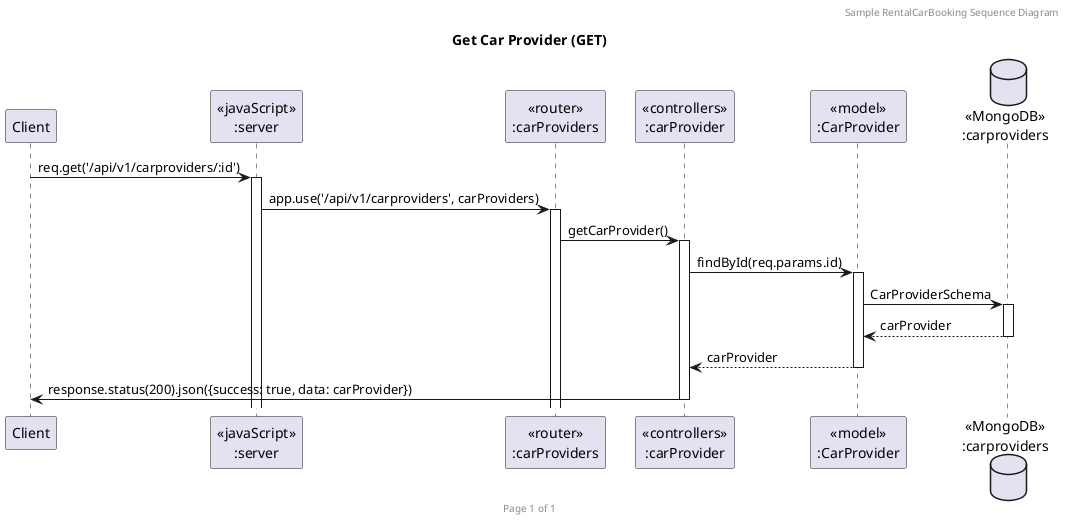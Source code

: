 @startuml Get Car Provider (GET)

header Sample RentalCarBooking Sequence Diagram
footer Page %page% of %lastpage%
title "Get Car Provider (GET)"

participant "Client" as client
participant "<<javaScript>>\n:server" as server
participant "<<router>>\n:carProviders" as routerCarProvider
participant "<<controllers>>\n:carProvider" as controllersCarProvider
participant "<<model>>\n:CarProvider" as modelCarProvider
database "<<MongoDB>>\n:carproviders" as CarProviderDatabase

client->server ++:req.get('/api/v1/carproviders/:id')
server->routerCarProvider ++:app.use('/api/v1/carproviders', carProviders)
routerCarProvider -> controllersCarProvider ++: getCarProvider()
controllersCarProvider->modelCarProvider ++: findById(req.params.id)
modelCarProvider ->CarProviderDatabase ++: CarProviderSchema
CarProviderDatabase --> modelCarProvider --: carProvider
controllersCarProvider <-- modelCarProvider --: carProvider
controllersCarProvider->client --: response.status(200).json({success: true, data: carProvider})

@enduml
